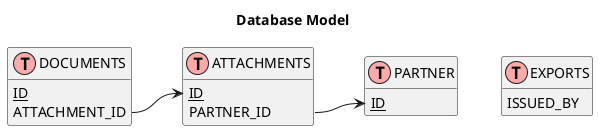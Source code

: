 @startuml Database
!define table(x) class x << (T,#FFAAAA) >>
!define primary_key(x) <u>x</u>
hide methods
hide stereotypes

title Database Model
table(PARTNER) {
  primary_key(ID)
}

table(ATTACHMENTS) {
  primary_key(ID)
  PARTNER_ID
}

table(DOCUMENTS) {
  primary_key(ID)
  ATTACHMENT_ID
}

ATTACHMENTS::PARTNER_ID -> PARTNER::ID
DOCUMENTS::ATTACHMENT_ID -> ATTACHMENTS::ID

table(EXPORTS) {
    ISSUED_BY
}

@enduml